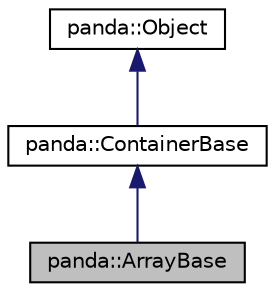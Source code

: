 digraph G
{
  edge [fontname="Helvetica",fontsize="10",labelfontname="Helvetica",labelfontsize="10"];
  node [fontname="Helvetica",fontsize="10",shape=record];
  Node1 [label="panda::ArrayBase",height=0.2,width=0.4,color="black", fillcolor="grey75", style="filled" fontcolor="black"];
  Node2 -> Node1 [dir=back,color="midnightblue",fontsize="10",style="solid"];
  Node2 [label="panda::ContainerBase",height=0.2,width=0.4,color="black", fillcolor="white", style="filled",URL="$classpanda_1_1ContainerBase.html",tooltip="Base class for all containers."];
  Node3 -> Node2 [dir=back,color="midnightblue",fontsize="10",style="solid"];
  Node3 [label="panda::Object",height=0.2,width=0.4,color="black", fillcolor="white", style="filled",URL="$classpanda_1_1Object.html",tooltip="Object base class."];
}
